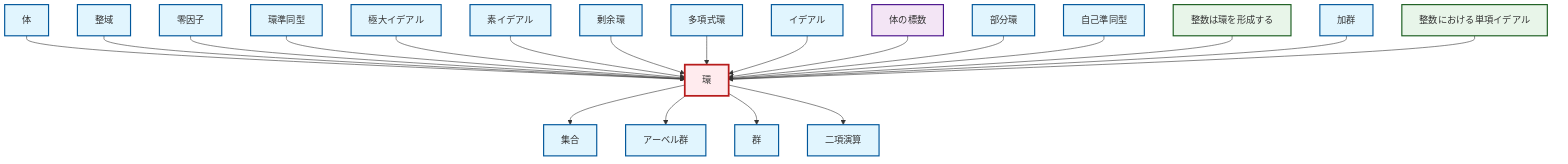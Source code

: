 graph TD
    classDef definition fill:#e1f5fe,stroke:#01579b,stroke-width:2px
    classDef theorem fill:#f3e5f5,stroke:#4a148c,stroke-width:2px
    classDef axiom fill:#fff3e0,stroke:#e65100,stroke-width:2px
    classDef example fill:#e8f5e9,stroke:#1b5e20,stroke-width:2px
    classDef current fill:#ffebee,stroke:#b71c1c,stroke-width:3px
    def-abelian-group["アーベル群"]:::definition
    def-polynomial-ring["多項式環"]:::definition
    def-endomorphism["自己準同型"]:::definition
    thm-field-characteristic["体の標数"]:::theorem
    def-prime-ideal["素イデアル"]:::definition
    def-binary-operation["二項演算"]:::definition
    def-maximal-ideal["極大イデアル"]:::definition
    def-quotient-ring["剰余環"]:::definition
    def-zero-divisor["零因子"]:::definition
    def-ring["環"]:::definition
    def-ideal["イデアル"]:::definition
    def-group["群"]:::definition
    def-field["体"]:::definition
    ex-principal-ideal["整数における単項イデアル"]:::example
    ex-integers-ring["整数は環を形成する"]:::example
    def-set["集合"]:::definition
    def-subring["部分環"]:::definition
    def-ring-homomorphism["環準同型"]:::definition
    def-module["加群"]:::definition
    def-integral-domain["整域"]:::definition
    def-field --> def-ring
    def-integral-domain --> def-ring
    def-zero-divisor --> def-ring
    def-ring-homomorphism --> def-ring
    def-maximal-ideal --> def-ring
    def-prime-ideal --> def-ring
    def-quotient-ring --> def-ring
    def-polynomial-ring --> def-ring
    def-ideal --> def-ring
    thm-field-characteristic --> def-ring
    def-ring --> def-set
    def-ring --> def-abelian-group
    def-subring --> def-ring
    def-ring --> def-group
    def-endomorphism --> def-ring
    ex-integers-ring --> def-ring
    def-module --> def-ring
    def-ring --> def-binary-operation
    ex-principal-ideal --> def-ring
    class def-ring current